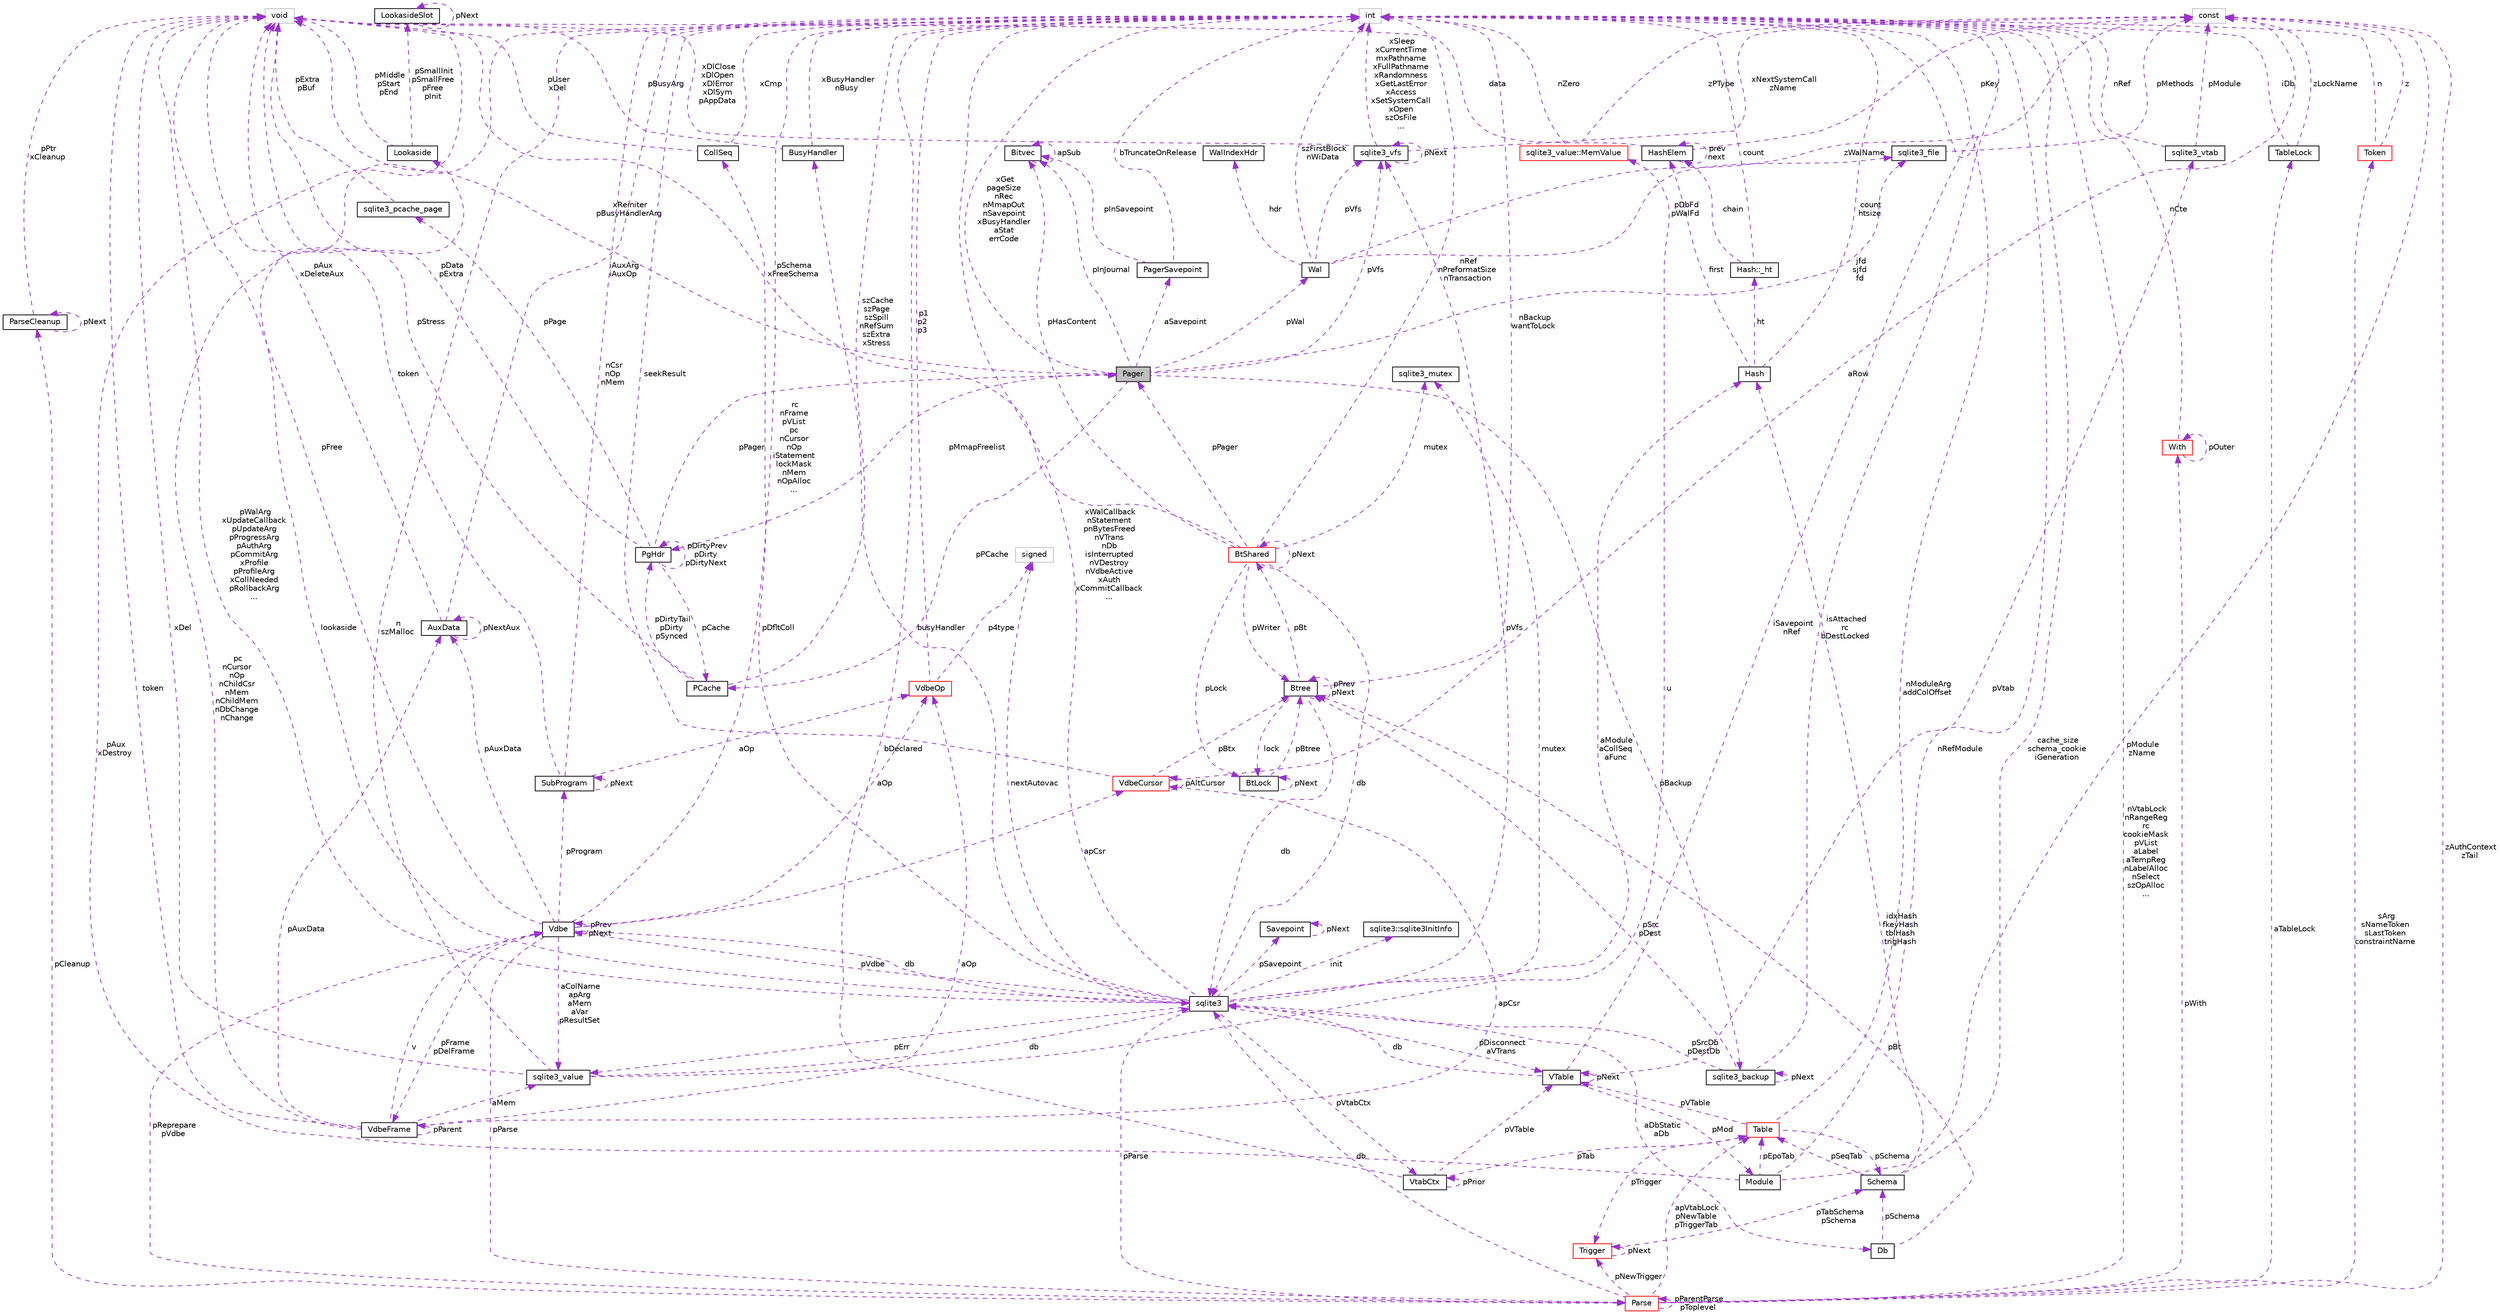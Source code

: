 digraph "Pager"
{
 // LATEX_PDF_SIZE
  edge [fontname="Helvetica",fontsize="10",labelfontname="Helvetica",labelfontsize="10"];
  node [fontname="Helvetica",fontsize="10",shape=record];
  Node1 [label="Pager",height=0.2,width=0.4,color="black", fillcolor="grey75", style="filled", fontcolor="black",tooltip=" "];
  Node2 -> Node1 [dir="back",color="darkorchid3",fontsize="10",style="dashed",label=" pPCache" ,fontname="Helvetica"];
  Node2 [label="PCache",height=0.2,width=0.4,color="black", fillcolor="white", style="filled",URL="$structPCache.html",tooltip=" "];
  Node3 -> Node2 [dir="back",color="darkorchid3",fontsize="10",style="dashed",label=" pStress" ,fontname="Helvetica"];
  Node3 [label="void",height=0.2,width=0.4,color="grey75", fillcolor="white", style="filled",tooltip=" "];
  Node4 -> Node2 [dir="back",color="darkorchid3",fontsize="10",style="dashed",label=" szCache\nszPage\nszSpill\nnRefSum\nszExtra\nxStress" ,fontname="Helvetica"];
  Node4 [label="int",height=0.2,width=0.4,color="grey75", fillcolor="white", style="filled",tooltip=" "];
  Node5 -> Node2 [dir="back",color="darkorchid3",fontsize="10",style="dashed",label=" pDirtyTail\npDirty\npSynced" ,fontname="Helvetica"];
  Node5 [label="PgHdr",height=0.2,width=0.4,color="black", fillcolor="white", style="filled",URL="$structPgHdr.html",tooltip=" "];
  Node6 -> Node5 [dir="back",color="darkorchid3",fontsize="10",style="dashed",label=" pPage" ,fontname="Helvetica"];
  Node6 [label="sqlite3_pcache_page",height=0.2,width=0.4,color="black", fillcolor="white", style="filled",URL="$structsqlite3__pcache__page.html",tooltip=" "];
  Node3 -> Node6 [dir="back",color="darkorchid3",fontsize="10",style="dashed",label=" pExtra\npBuf" ,fontname="Helvetica"];
  Node2 -> Node5 [dir="back",color="darkorchid3",fontsize="10",style="dashed",label=" pCache" ,fontname="Helvetica"];
  Node3 -> Node5 [dir="back",color="darkorchid3",fontsize="10",style="dashed",label=" pData\npExtra" ,fontname="Helvetica"];
  Node5 -> Node5 [dir="back",color="darkorchid3",fontsize="10",style="dashed",label=" pDirtyPrev\npDirty\npDirtyNext" ,fontname="Helvetica"];
  Node1 -> Node5 [dir="back",color="darkorchid3",fontsize="10",style="dashed",label=" pPager" ,fontname="Helvetica"];
  Node7 -> Node1 [dir="back",color="darkorchid3",fontsize="10",style="dashed",label=" pBackup" ,fontname="Helvetica"];
  Node7 [label="sqlite3_backup",height=0.2,width=0.4,color="black", fillcolor="white", style="filled",URL="$structsqlite3__backup.html",tooltip=" "];
  Node7 -> Node7 [dir="back",color="darkorchid3",fontsize="10",style="dashed",label=" pNext" ,fontname="Helvetica"];
  Node8 -> Node7 [dir="back",color="darkorchid3",fontsize="10",style="dashed",label=" pSrcDb\npDestDb" ,fontname="Helvetica"];
  Node8 [label="sqlite3",height=0.2,width=0.4,color="black", fillcolor="white", style="filled",URL="$structsqlite3.html",tooltip=" "];
  Node9 -> Node8 [dir="back",color="darkorchid3",fontsize="10",style="dashed",label=" pVdbe" ,fontname="Helvetica"];
  Node9 [label="Vdbe",height=0.2,width=0.4,color="black", fillcolor="white", style="filled",URL="$structVdbe.html",tooltip=" "];
  Node9 -> Node9 [dir="back",color="darkorchid3",fontsize="10",style="dashed",label=" pPrev\npNext" ,fontname="Helvetica"];
  Node8 -> Node9 [dir="back",color="darkorchid3",fontsize="10",style="dashed",label=" db" ,fontname="Helvetica"];
  Node3 -> Node9 [dir="back",color="darkorchid3",fontsize="10",style="dashed",label=" pFree" ,fontname="Helvetica"];
  Node10 -> Node9 [dir="back",color="darkorchid3",fontsize="10",style="dashed",label=" aColName\napArg\naMem\naVar\npResultSet" ,fontname="Helvetica"];
  Node10 [label="sqlite3_value",height=0.2,width=0.4,color="black", fillcolor="white", style="filled",URL="$structsqlite3__value.html",tooltip=" "];
  Node8 -> Node10 [dir="back",color="darkorchid3",fontsize="10",style="dashed",label=" db" ,fontname="Helvetica"];
  Node3 -> Node10 [dir="back",color="darkorchid3",fontsize="10",style="dashed",label=" xDel" ,fontname="Helvetica"];
  Node11 -> Node10 [dir="back",color="darkorchid3",fontsize="10",style="dashed",label=" u" ,fontname="Helvetica"];
  Node11 [label="sqlite3_value::MemValue",height=0.2,width=0.4,color="red", fillcolor="white", style="filled",URL="$unionsqlite3__value_1_1MemValue.html",tooltip=" "];
  Node4 -> Node11 [dir="back",color="darkorchid3",fontsize="10",style="dashed",label=" nZero" ,fontname="Helvetica"];
  Node12 -> Node11 [dir="back",color="darkorchid3",fontsize="10",style="dashed",label=" zPType" ,fontname="Helvetica"];
  Node12 [label="const",height=0.2,width=0.4,color="grey75", fillcolor="white", style="filled",tooltip=" "];
  Node4 -> Node10 [dir="back",color="darkorchid3",fontsize="10",style="dashed",label=" n\nszMalloc" ,fontname="Helvetica"];
  Node15 -> Node9 [dir="back",color="darkorchid3",fontsize="10",style="dashed",label=" pFrame\npDelFrame" ,fontname="Helvetica"];
  Node15 [label="VdbeFrame",height=0.2,width=0.4,color="black", fillcolor="white", style="filled",URL="$structVdbeFrame.html",tooltip=" "];
  Node9 -> Node15 [dir="back",color="darkorchid3",fontsize="10",style="dashed",label=" v" ,fontname="Helvetica"];
  Node3 -> Node15 [dir="back",color="darkorchid3",fontsize="10",style="dashed",label=" token" ,fontname="Helvetica"];
  Node10 -> Node15 [dir="back",color="darkorchid3",fontsize="10",style="dashed",label=" aMem" ,fontname="Helvetica"];
  Node15 -> Node15 [dir="back",color="darkorchid3",fontsize="10",style="dashed",label=" pParent" ,fontname="Helvetica"];
  Node4 -> Node15 [dir="back",color="darkorchid3",fontsize="10",style="dashed",label=" pc\nnCursor\nnOp\nnChildCsr\nnMem\nnChildMem\nnDbChange\nnChange" ,fontname="Helvetica"];
  Node16 -> Node15 [dir="back",color="darkorchid3",fontsize="10",style="dashed",label=" pAuxData" ,fontname="Helvetica"];
  Node16 [label="AuxData",height=0.2,width=0.4,color="black", fillcolor="white", style="filled",URL="$structAuxData.html",tooltip=" "];
  Node3 -> Node16 [dir="back",color="darkorchid3",fontsize="10",style="dashed",label=" pAux\nxDeleteAux" ,fontname="Helvetica"];
  Node4 -> Node16 [dir="back",color="darkorchid3",fontsize="10",style="dashed",label=" iAuxArg\niAuxOp" ,fontname="Helvetica"];
  Node16 -> Node16 [dir="back",color="darkorchid3",fontsize="10",style="dashed",label=" pNextAux" ,fontname="Helvetica"];
  Node17 -> Node15 [dir="back",color="darkorchid3",fontsize="10",style="dashed",label=" apCsr" ,fontname="Helvetica"];
  Node17 [label="VdbeCursor",height=0.2,width=0.4,color="red", fillcolor="white", style="filled",URL="$structVdbeCursor.html",tooltip=" "];
  Node4 -> Node17 [dir="back",color="darkorchid3",fontsize="10",style="dashed",label=" seekResult" ,fontname="Helvetica"];
  Node17 -> Node17 [dir="back",color="darkorchid3",fontsize="10",style="dashed",label=" pAltCursor" ,fontname="Helvetica"];
  Node24 -> Node17 [dir="back",color="darkorchid3",fontsize="10",style="dashed",label=" pBtx" ,fontname="Helvetica"];
  Node24 [label="Btree",height=0.2,width=0.4,color="black", fillcolor="white", style="filled",URL="$structBtree.html",tooltip=" "];
  Node20 -> Node24 [dir="back",color="darkorchid3",fontsize="10",style="dashed",label=" pBt" ,fontname="Helvetica"];
  Node20 [label="BtShared",height=0.2,width=0.4,color="red", fillcolor="white", style="filled",URL="$structBtShared.html",tooltip=" "];
  Node20 -> Node20 [dir="back",color="darkorchid3",fontsize="10",style="dashed",label=" pNext" ,fontname="Helvetica"];
  Node8 -> Node20 [dir="back",color="darkorchid3",fontsize="10",style="dashed",label=" db" ,fontname="Helvetica"];
  Node21 -> Node20 [dir="back",color="darkorchid3",fontsize="10",style="dashed",label=" pHasContent" ,fontname="Helvetica"];
  Node21 [label="Bitvec",height=0.2,width=0.4,color="black", fillcolor="white", style="filled",URL="$structBitvec.html",tooltip=" "];
  Node21 -> Node21 [dir="back",color="darkorchid3",fontsize="10",style="dashed",label=" apSub" ,fontname="Helvetica"];
  Node3 -> Node20 [dir="back",color="darkorchid3",fontsize="10",style="dashed",label=" pSchema\nxFreeSchema" ,fontname="Helvetica"];
  Node22 -> Node20 [dir="back",color="darkorchid3",fontsize="10",style="dashed",label=" mutex" ,fontname="Helvetica"];
  Node22 [label="sqlite3_mutex",height=0.2,width=0.4,color="black", fillcolor="white", style="filled",URL="$structsqlite3__mutex.html",tooltip=" "];
  Node23 -> Node20 [dir="back",color="darkorchid3",fontsize="10",style="dashed",label=" pLock" ,fontname="Helvetica"];
  Node23 [label="BtLock",height=0.2,width=0.4,color="black", fillcolor="white", style="filled",URL="$structBtLock.html",tooltip=" "];
  Node23 -> Node23 [dir="back",color="darkorchid3",fontsize="10",style="dashed",label=" pNext" ,fontname="Helvetica"];
  Node24 -> Node23 [dir="back",color="darkorchid3",fontsize="10",style="dashed",label=" pBtree" ,fontname="Helvetica"];
  Node4 -> Node20 [dir="back",color="darkorchid3",fontsize="10",style="dashed",label=" nRef\nnPreformatSize\nnTransaction" ,fontname="Helvetica"];
  Node24 -> Node20 [dir="back",color="darkorchid3",fontsize="10",style="dashed",label=" pWriter" ,fontname="Helvetica"];
  Node1 -> Node20 [dir="back",color="darkorchid3",fontsize="10",style="dashed",label=" pPager" ,fontname="Helvetica"];
  Node8 -> Node24 [dir="back",color="darkorchid3",fontsize="10",style="dashed",label=" db" ,fontname="Helvetica"];
  Node23 -> Node24 [dir="back",color="darkorchid3",fontsize="10",style="dashed",label=" lock" ,fontname="Helvetica"];
  Node4 -> Node24 [dir="back",color="darkorchid3",fontsize="10",style="dashed",label=" nBackup\nwantToLock" ,fontname="Helvetica"];
  Node24 -> Node24 [dir="back",color="darkorchid3",fontsize="10",style="dashed",label=" pPrev\npNext" ,fontname="Helvetica"];
  Node12 -> Node17 [dir="back",color="darkorchid3",fontsize="10",style="dashed",label=" aRow" ,fontname="Helvetica"];
  Node41 -> Node15 [dir="back",color="darkorchid3",fontsize="10",style="dashed",label=" aOp" ,fontname="Helvetica"];
  Node41 [label="VdbeOp",height=0.2,width=0.4,color="red", fillcolor="white", style="filled",URL="$structVdbeOp.html",tooltip=" "];
  Node4 -> Node41 [dir="back",color="darkorchid3",fontsize="10",style="dashed",label=" p1\np2\np3" ,fontname="Helvetica"];
  Node74 -> Node41 [dir="back",color="darkorchid3",fontsize="10",style="dashed",label=" p4type" ,fontname="Helvetica"];
  Node74 [label="signed",height=0.2,width=0.4,color="grey75", fillcolor="white", style="filled",tooltip=" "];
  Node4 -> Node9 [dir="back",color="darkorchid3",fontsize="10",style="dashed",label=" rc\nnFrame\npVList\npc\nnCursor\nnOp\niStatement\nlockMask\nnMem\nnOpAlloc\n..." ,fontname="Helvetica"];
  Node16 -> Node9 [dir="back",color="darkorchid3",fontsize="10",style="dashed",label=" pAuxData" ,fontname="Helvetica"];
  Node72 -> Node9 [dir="back",color="darkorchid3",fontsize="10",style="dashed",label=" pProgram" ,fontname="Helvetica"];
  Node72 [label="SubProgram",height=0.2,width=0.4,color="black", fillcolor="white", style="filled",URL="$structSubProgram.html",tooltip=" "];
  Node3 -> Node72 [dir="back",color="darkorchid3",fontsize="10",style="dashed",label=" token" ,fontname="Helvetica"];
  Node4 -> Node72 [dir="back",color="darkorchid3",fontsize="10",style="dashed",label=" nCsr\nnOp\nnMem" ,fontname="Helvetica"];
  Node72 -> Node72 [dir="back",color="darkorchid3",fontsize="10",style="dashed",label=" pNext" ,fontname="Helvetica"];
  Node41 -> Node72 [dir="back",color="darkorchid3",fontsize="10",style="dashed",label=" aOp" ,fontname="Helvetica"];
  Node17 -> Node9 [dir="back",color="darkorchid3",fontsize="10",style="dashed",label=" apCsr" ,fontname="Helvetica"];
  Node75 -> Node9 [dir="back",color="darkorchid3",fontsize="10",style="dashed",label=" pParse" ,fontname="Helvetica"];
  Node75 [label="Parse",height=0.2,width=0.4,color="red", fillcolor="white", style="filled",URL="$structParse.html",tooltip=" "];
  Node9 -> Node75 [dir="back",color="darkorchid3",fontsize="10",style="dashed",label=" pReprepare\npVdbe" ,fontname="Helvetica"];
  Node8 -> Node75 [dir="back",color="darkorchid3",fontsize="10",style="dashed",label=" db" ,fontname="Helvetica"];
  Node76 -> Node75 [dir="back",color="darkorchid3",fontsize="10",style="dashed",label=" pCleanup" ,fontname="Helvetica"];
  Node76 [label="ParseCleanup",height=0.2,width=0.4,color="black", fillcolor="white", style="filled",URL="$structParseCleanup.html",tooltip=" "];
  Node76 -> Node76 [dir="back",color="darkorchid3",fontsize="10",style="dashed",label=" pNext" ,fontname="Helvetica"];
  Node3 -> Node76 [dir="back",color="darkorchid3",fontsize="10",style="dashed",label=" pPtr\nxCleanup" ,fontname="Helvetica"];
  Node77 -> Node75 [dir="back",color="darkorchid3",fontsize="10",style="dashed",label=" aTableLock" ,fontname="Helvetica"];
  Node77 [label="TableLock",height=0.2,width=0.4,color="black", fillcolor="white", style="filled",URL="$structTableLock.html",tooltip=" "];
  Node4 -> Node77 [dir="back",color="darkorchid3",fontsize="10",style="dashed",label=" iDb" ,fontname="Helvetica"];
  Node12 -> Node77 [dir="back",color="darkorchid3",fontsize="10",style="dashed",label=" zLockName" ,fontname="Helvetica"];
  Node78 -> Node75 [dir="back",color="darkorchid3",fontsize="10",style="dashed",label=" sArg\nsNameToken\nsLastToken\nconstraintName" ,fontname="Helvetica"];
  Node78 [label="Token",height=0.2,width=0.4,color="red", fillcolor="white", style="filled",URL="$classToken.html",tooltip=" "];
  Node4 -> Node78 [dir="back",color="darkorchid3",fontsize="10",style="dashed",label=" n" ,fontname="Helvetica"];
  Node12 -> Node78 [dir="back",color="darkorchid3",fontsize="10",style="dashed",label=" z" ,fontname="Helvetica"];
  Node58 -> Node75 [dir="back",color="darkorchid3",fontsize="10",style="dashed",label=" pWith" ,fontname="Helvetica"];
  Node58 [label="With",height=0.2,width=0.4,color="red", fillcolor="white", style="filled",URL="$structWith.html",tooltip=" "];
  Node58 -> Node58 [dir="back",color="darkorchid3",fontsize="10",style="dashed",label=" pOuter" ,fontname="Helvetica"];
  Node4 -> Node58 [dir="back",color="darkorchid3",fontsize="10",style="dashed",label=" nCte" ,fontname="Helvetica"];
  Node4 -> Node75 [dir="back",color="darkorchid3",fontsize="10",style="dashed",label=" nVtabLock\nnRangeReg\nrc\ncookieMask\npVList\naLabel\naTempReg\nnLabelAlloc\nnSelect\nszOpAlloc\n..." ,fontname="Helvetica"];
  Node45 -> Node75 [dir="back",color="darkorchid3",fontsize="10",style="dashed",label=" apVtabLock\npNewTable\npTriggerTab" ,fontname="Helvetica"];
  Node45 [label="Table",height=0.2,width=0.4,color="red", fillcolor="white", style="filled",URL="$structTable.html",tooltip=" "];
  Node46 -> Node45 [dir="back",color="darkorchid3",fontsize="10",style="dashed",label=" pSchema" ,fontname="Helvetica"];
  Node46 [label="Schema",height=0.2,width=0.4,color="black", fillcolor="white", style="filled",URL="$structSchema.html",tooltip=" "];
  Node4 -> Node46 [dir="back",color="darkorchid3",fontsize="10",style="dashed",label=" cache_size\nschema_cookie\niGeneration" ,fontname="Helvetica"];
  Node45 -> Node46 [dir="back",color="darkorchid3",fontsize="10",style="dashed",label=" pSeqTab" ,fontname="Helvetica"];
  Node47 -> Node46 [dir="back",color="darkorchid3",fontsize="10",style="dashed",label=" idxHash\nfkeyHash\ntblHash\ntrigHash" ,fontname="Helvetica"];
  Node47 [label="Hash",height=0.2,width=0.4,color="black", fillcolor="white", style="filled",URL="$structHash.html",tooltip=" "];
  Node48 -> Node47 [dir="back",color="darkorchid3",fontsize="10",style="dashed",label=" ht" ,fontname="Helvetica"];
  Node48 [label="Hash::_ht",height=0.2,width=0.4,color="black", fillcolor="white", style="filled",URL="$structHash_1_1__ht.html",tooltip=" "];
  Node4 -> Node48 [dir="back",color="darkorchid3",fontsize="10",style="dashed",label=" count" ,fontname="Helvetica"];
  Node49 -> Node48 [dir="back",color="darkorchid3",fontsize="10",style="dashed",label=" chain" ,fontname="Helvetica"];
  Node49 [label="HashElem",height=0.2,width=0.4,color="black", fillcolor="white", style="filled",URL="$structHashElem.html",tooltip=" "];
  Node3 -> Node49 [dir="back",color="darkorchid3",fontsize="10",style="dashed",label=" data" ,fontname="Helvetica"];
  Node49 -> Node49 [dir="back",color="darkorchid3",fontsize="10",style="dashed",label=" prev\nnext" ,fontname="Helvetica"];
  Node12 -> Node49 [dir="back",color="darkorchid3",fontsize="10",style="dashed",label=" pKey" ,fontname="Helvetica"];
  Node4 -> Node47 [dir="back",color="darkorchid3",fontsize="10",style="dashed",label=" count\nhtsize" ,fontname="Helvetica"];
  Node49 -> Node47 [dir="back",color="darkorchid3",fontsize="10",style="dashed",label=" first" ,fontname="Helvetica"];
  Node43 -> Node45 [dir="back",color="darkorchid3",fontsize="10",style="dashed",label=" pVTable" ,fontname="Helvetica"];
  Node43 [label="VTable",height=0.2,width=0.4,color="black", fillcolor="white", style="filled",URL="$structVTable.html",tooltip=" "];
  Node8 -> Node43 [dir="back",color="darkorchid3",fontsize="10",style="dashed",label=" db" ,fontname="Helvetica"];
  Node43 -> Node43 [dir="back",color="darkorchid3",fontsize="10",style="dashed",label=" pNext" ,fontname="Helvetica"];
  Node4 -> Node43 [dir="back",color="darkorchid3",fontsize="10",style="dashed",label=" iSavepoint\nnRef" ,fontname="Helvetica"];
  Node44 -> Node43 [dir="back",color="darkorchid3",fontsize="10",style="dashed",label=" pMod" ,fontname="Helvetica"];
  Node44 [label="Module",height=0.2,width=0.4,color="black", fillcolor="white", style="filled",URL="$structModule.html",tooltip=" "];
  Node3 -> Node44 [dir="back",color="darkorchid3",fontsize="10",style="dashed",label=" pAux\nxDestroy" ,fontname="Helvetica"];
  Node4 -> Node44 [dir="back",color="darkorchid3",fontsize="10",style="dashed",label=" nRefModule" ,fontname="Helvetica"];
  Node45 -> Node44 [dir="back",color="darkorchid3",fontsize="10",style="dashed",label=" pEpoTab" ,fontname="Helvetica"];
  Node12 -> Node44 [dir="back",color="darkorchid3",fontsize="10",style="dashed",label=" pModule\nzName" ,fontname="Helvetica"];
  Node29 -> Node43 [dir="back",color="darkorchid3",fontsize="10",style="dashed",label=" pVtab" ,fontname="Helvetica"];
  Node29 [label="sqlite3_vtab",height=0.2,width=0.4,color="black", fillcolor="white", style="filled",URL="$structsqlite3__vtab.html",tooltip=" "];
  Node4 -> Node29 [dir="back",color="darkorchid3",fontsize="10",style="dashed",label=" nRef" ,fontname="Helvetica"];
  Node12 -> Node29 [dir="back",color="darkorchid3",fontsize="10",style="dashed",label=" pModule" ,fontname="Helvetica"];
  Node4 -> Node45 [dir="back",color="darkorchid3",fontsize="10",style="dashed",label=" nModuleArg\naddColOffset" ,fontname="Helvetica"];
  Node69 -> Node45 [dir="back",color="darkorchid3",fontsize="10",style="dashed",label=" pTrigger" ,fontname="Helvetica"];
  Node69 [label="Trigger",height=0.2,width=0.4,color="red", fillcolor="white", style="filled",URL="$structTrigger.html",tooltip=" "];
  Node46 -> Node69 [dir="back",color="darkorchid3",fontsize="10",style="dashed",label=" pTabSchema\npSchema" ,fontname="Helvetica"];
  Node69 -> Node69 [dir="back",color="darkorchid3",fontsize="10",style="dashed",label=" pNext" ,fontname="Helvetica"];
  Node69 -> Node75 [dir="back",color="darkorchid3",fontsize="10",style="dashed",label=" pNewTrigger" ,fontname="Helvetica"];
  Node12 -> Node75 [dir="back",color="darkorchid3",fontsize="10",style="dashed",label=" zAuthContext\nzTail" ,fontname="Helvetica"];
  Node75 -> Node75 [dir="back",color="darkorchid3",fontsize="10",style="dashed",label=" pParentParse\npToplevel" ,fontname="Helvetica"];
  Node41 -> Node9 [dir="back",color="darkorchid3",fontsize="10",style="dashed",label=" aOp" ,fontname="Helvetica"];
  Node96 -> Node8 [dir="back",color="darkorchid3",fontsize="10",style="dashed",label=" pSavepoint" ,fontname="Helvetica"];
  Node96 [label="Savepoint",height=0.2,width=0.4,color="black", fillcolor="white", style="filled",URL="$structSavepoint.html",tooltip=" "];
  Node96 -> Node96 [dir="back",color="darkorchid3",fontsize="10",style="dashed",label=" pNext" ,fontname="Helvetica"];
  Node3 -> Node8 [dir="back",color="darkorchid3",fontsize="10",style="dashed",label=" pWalArg\nxUpdateCallback\npUpdateArg\npProgressArg\npAuthArg\npCommitArg\nxProfile\npProfileArg\nxCollNeeded\npRollbackArg\n..." ,fontname="Helvetica"];
  Node97 -> Node8 [dir="back",color="darkorchid3",fontsize="10",style="dashed",label=" lookaside" ,fontname="Helvetica"];
  Node97 [label="Lookaside",height=0.2,width=0.4,color="black", fillcolor="white", style="filled",URL="$structLookaside.html",tooltip=" "];
  Node3 -> Node97 [dir="back",color="darkorchid3",fontsize="10",style="dashed",label=" pMiddle\npStart\npEnd" ,fontname="Helvetica"];
  Node98 -> Node97 [dir="back",color="darkorchid3",fontsize="10",style="dashed",label=" pSmallInit\npSmallFree\npFree\npInit" ,fontname="Helvetica"];
  Node98 [label="LookasideSlot",height=0.2,width=0.4,color="black", fillcolor="white", style="filled",URL="$structLookasideSlot.html",tooltip=" "];
  Node98 -> Node98 [dir="back",color="darkorchid3",fontsize="10",style="dashed",label=" pNext" ,fontname="Helvetica"];
  Node10 -> Node8 [dir="back",color="darkorchid3",fontsize="10",style="dashed",label=" pErr" ,fontname="Helvetica"];
  Node22 -> Node8 [dir="back",color="darkorchid3",fontsize="10",style="dashed",label=" mutex" ,fontname="Helvetica"];
  Node99 -> Node8 [dir="back",color="darkorchid3",fontsize="10",style="dashed",label=" pVfs" ,fontname="Helvetica"];
  Node99 [label="sqlite3_vfs",height=0.2,width=0.4,color="black", fillcolor="white", style="filled",URL="$structsqlite3__vfs.html",tooltip=" "];
  Node3 -> Node99 [dir="back",color="darkorchid3",fontsize="10",style="dashed",label=" xDlClose\nxDlOpen\nxDlError\nxDlSym\npAppData" ,fontname="Helvetica"];
  Node99 -> Node99 [dir="back",color="darkorchid3",fontsize="10",style="dashed",label=" pNext" ,fontname="Helvetica"];
  Node4 -> Node99 [dir="back",color="darkorchid3",fontsize="10",style="dashed",label=" xSleep\nxCurrentTime\nmxPathname\nxFullPathname\nxRandomness\nxGetLastError\nxAccess\nxSetSystemCall\nxOpen\nszOsFile\n..." ,fontname="Helvetica"];
  Node12 -> Node99 [dir="back",color="darkorchid3",fontsize="10",style="dashed",label=" xNextSystemCall\nzName" ,fontname="Helvetica"];
  Node100 -> Node8 [dir="back",color="darkorchid3",fontsize="10",style="dashed",label=" init" ,fontname="Helvetica"];
  Node100 [label="sqlite3::sqlite3InitInfo",height=0.2,width=0.4,color="black", fillcolor="white", style="filled",URL="$structsqlite3_1_1sqlite3InitInfo.html",tooltip=" "];
  Node101 -> Node8 [dir="back",color="darkorchid3",fontsize="10",style="dashed",label=" busyHandler" ,fontname="Helvetica"];
  Node101 [label="BusyHandler",height=0.2,width=0.4,color="black", fillcolor="white", style="filled",URL="$structBusyHandler.html",tooltip=" "];
  Node3 -> Node101 [dir="back",color="darkorchid3",fontsize="10",style="dashed",label=" pBusyArg" ,fontname="Helvetica"];
  Node4 -> Node101 [dir="back",color="darkorchid3",fontsize="10",style="dashed",label=" xBusyHandler\nnBusy" ,fontname="Helvetica"];
  Node102 -> Node8 [dir="back",color="darkorchid3",fontsize="10",style="dashed",label=" pVtabCtx" ,fontname="Helvetica"];
  Node102 [label="VtabCtx",height=0.2,width=0.4,color="black", fillcolor="white", style="filled",URL="$structVtabCtx.html",tooltip=" "];
  Node102 -> Node102 [dir="back",color="darkorchid3",fontsize="10",style="dashed",label=" pPrior" ,fontname="Helvetica"];
  Node4 -> Node102 [dir="back",color="darkorchid3",fontsize="10",style="dashed",label=" bDeclared" ,fontname="Helvetica"];
  Node43 -> Node102 [dir="back",color="darkorchid3",fontsize="10",style="dashed",label=" pVTable" ,fontname="Helvetica"];
  Node45 -> Node102 [dir="back",color="darkorchid3",fontsize="10",style="dashed",label=" pTab" ,fontname="Helvetica"];
  Node27 -> Node8 [dir="back",color="darkorchid3",fontsize="10",style="dashed",label=" pDfltColl" ,fontname="Helvetica"];
  Node27 [label="CollSeq",height=0.2,width=0.4,color="black", fillcolor="white", style="filled",URL="$structCollSeq.html",tooltip=" "];
  Node3 -> Node27 [dir="back",color="darkorchid3",fontsize="10",style="dashed",label=" pUser\nxDel" ,fontname="Helvetica"];
  Node4 -> Node27 [dir="back",color="darkorchid3",fontsize="10",style="dashed",label=" xCmp" ,fontname="Helvetica"];
  Node43 -> Node8 [dir="back",color="darkorchid3",fontsize="10",style="dashed",label=" pDisconnect\naVTrans" ,fontname="Helvetica"];
  Node4 -> Node8 [dir="back",color="darkorchid3",fontsize="10",style="dashed",label=" xWalCallback\nnStatement\npnBytesFreed\nnVTrans\nnDb\nisInterrupted\nnVDestroy\nnVdbeActive\nxAuth\nxCommitCallback\n..." ,fontname="Helvetica"];
  Node74 -> Node8 [dir="back",color="darkorchid3",fontsize="10",style="dashed",label=" nextAutovac" ,fontname="Helvetica"];
  Node103 -> Node8 [dir="back",color="darkorchid3",fontsize="10",style="dashed",label=" aDbStatic\naDb" ,fontname="Helvetica"];
  Node103 [label="Db",height=0.2,width=0.4,color="black", fillcolor="white", style="filled",URL="$structDb.html",tooltip=" "];
  Node46 -> Node103 [dir="back",color="darkorchid3",fontsize="10",style="dashed",label=" pSchema" ,fontname="Helvetica"];
  Node24 -> Node103 [dir="back",color="darkorchid3",fontsize="10",style="dashed",label=" pBt" ,fontname="Helvetica"];
  Node47 -> Node8 [dir="back",color="darkorchid3",fontsize="10",style="dashed",label=" aModule\naCollSeq\naFunc" ,fontname="Helvetica"];
  Node75 -> Node8 [dir="back",color="darkorchid3",fontsize="10",style="dashed",label=" pParse" ,fontname="Helvetica"];
  Node4 -> Node7 [dir="back",color="darkorchid3",fontsize="10",style="dashed",label=" isAttached\nrc\nbDestLocked" ,fontname="Helvetica"];
  Node24 -> Node7 [dir="back",color="darkorchid3",fontsize="10",style="dashed",label=" pSrc\npDest" ,fontname="Helvetica"];
  Node3 -> Node1 [dir="back",color="darkorchid3",fontsize="10",style="dashed",label=" xReiniter\npBusyHandlerArg" ,fontname="Helvetica"];
  Node21 -> Node1 [dir="back",color="darkorchid3",fontsize="10",style="dashed",label=" pInJournal" ,fontname="Helvetica"];
  Node35 -> Node1 [dir="back",color="darkorchid3",fontsize="10",style="dashed",label=" jfd\nsjfd\nfd" ,fontname="Helvetica"];
  Node35 [label="sqlite3_file",height=0.2,width=0.4,color="black", fillcolor="white", style="filled",URL="$structsqlite3__file.html",tooltip=" "];
  Node12 -> Node35 [dir="back",color="darkorchid3",fontsize="10",style="dashed",label=" pMethods" ,fontname="Helvetica"];
  Node99 -> Node1 [dir="back",color="darkorchid3",fontsize="10",style="dashed",label=" pVfs" ,fontname="Helvetica"];
  Node4 -> Node1 [dir="back",color="darkorchid3",fontsize="10",style="dashed",label=" xGet\npageSize\nnRec\nnMmapOut\nnSavepoint\nxBusyHandler\naStat\nerrCode" ,fontname="Helvetica"];
  Node5 -> Node1 [dir="back",color="darkorchid3",fontsize="10",style="dashed",label=" pMmapFreelist" ,fontname="Helvetica"];
  Node104 -> Node1 [dir="back",color="darkorchid3",fontsize="10",style="dashed",label=" pWal" ,fontname="Helvetica"];
  Node104 [label="Wal",height=0.2,width=0.4,color="black", fillcolor="white", style="filled",URL="$structWal.html",tooltip=" "];
  Node35 -> Node104 [dir="back",color="darkorchid3",fontsize="10",style="dashed",label=" pDbFd\npWalFd" ,fontname="Helvetica"];
  Node99 -> Node104 [dir="back",color="darkorchid3",fontsize="10",style="dashed",label=" pVfs" ,fontname="Helvetica"];
  Node105 -> Node104 [dir="back",color="darkorchid3",fontsize="10",style="dashed",label=" hdr" ,fontname="Helvetica"];
  Node105 [label="WalIndexHdr",height=0.2,width=0.4,color="black", fillcolor="white", style="filled",URL="$structWalIndexHdr.html",tooltip=" "];
  Node4 -> Node104 [dir="back",color="darkorchid3",fontsize="10",style="dashed",label=" szFirstBlock\nnWiData" ,fontname="Helvetica"];
  Node12 -> Node104 [dir="back",color="darkorchid3",fontsize="10",style="dashed",label=" zWalName" ,fontname="Helvetica"];
  Node106 -> Node1 [dir="back",color="darkorchid3",fontsize="10",style="dashed",label=" aSavepoint" ,fontname="Helvetica"];
  Node106 [label="PagerSavepoint",height=0.2,width=0.4,color="black", fillcolor="white", style="filled",URL="$structPagerSavepoint.html",tooltip=" "];
  Node21 -> Node106 [dir="back",color="darkorchid3",fontsize="10",style="dashed",label=" pInSavepoint" ,fontname="Helvetica"];
  Node4 -> Node106 [dir="back",color="darkorchid3",fontsize="10",style="dashed",label=" bTruncateOnRelease" ,fontname="Helvetica"];
}
